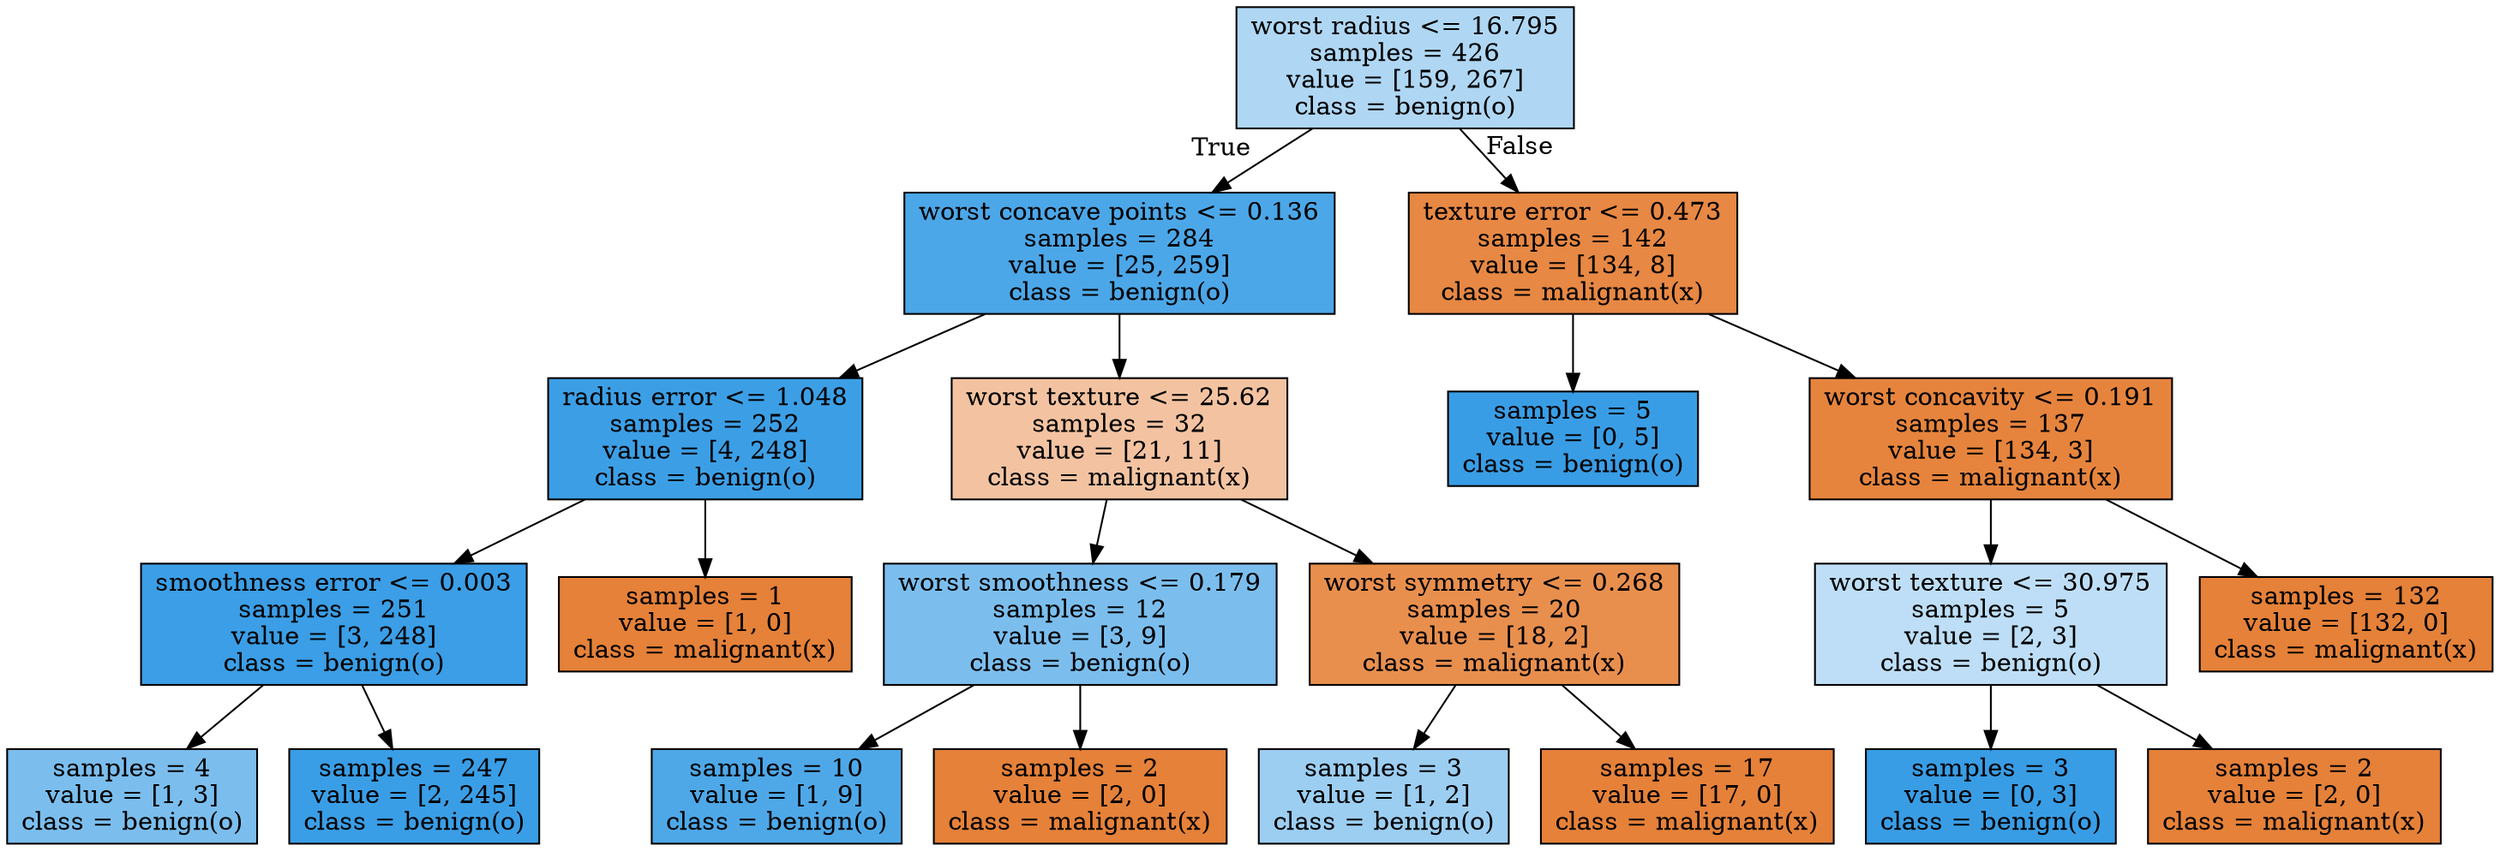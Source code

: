 digraph Tree {
node [shape=box, style="filled", color="black"] ;
0 [label="worst radius <= 16.795\nsamples = 426\nvalue = [159, 267]\nclass = benign(o)", fillcolor="#399de567"] ;
1 [label="worst concave points <= 0.136\nsamples = 284\nvalue = [25, 259]\nclass = benign(o)", fillcolor="#399de5e6"] ;
0 -> 1 [labeldistance=2.5, labelangle=45, headlabel="True"] ;
2 [label="radius error <= 1.048\nsamples = 252\nvalue = [4, 248]\nclass = benign(o)", fillcolor="#399de5fb"] ;
1 -> 2 ;
3 [label="smoothness error <= 0.003\nsamples = 251\nvalue = [3, 248]\nclass = benign(o)", fillcolor="#399de5fc"] ;
2 -> 3 ;
4 [label="samples = 4\nvalue = [1, 3]\nclass = benign(o)", fillcolor="#399de5aa"] ;
3 -> 4 ;
5 [label="samples = 247\nvalue = [2, 245]\nclass = benign(o)", fillcolor="#399de5fd"] ;
3 -> 5 ;
6 [label="samples = 1\nvalue = [1, 0]\nclass = malignant(x)", fillcolor="#e58139ff"] ;
2 -> 6 ;
7 [label="worst texture <= 25.62\nsamples = 32\nvalue = [21, 11]\nclass = malignant(x)", fillcolor="#e5813979"] ;
1 -> 7 ;
8 [label="worst smoothness <= 0.179\nsamples = 12\nvalue = [3, 9]\nclass = benign(o)", fillcolor="#399de5aa"] ;
7 -> 8 ;
9 [label="samples = 10\nvalue = [1, 9]\nclass = benign(o)", fillcolor="#399de5e3"] ;
8 -> 9 ;
10 [label="samples = 2\nvalue = [2, 0]\nclass = malignant(x)", fillcolor="#e58139ff"] ;
8 -> 10 ;
11 [label="worst symmetry <= 0.268\nsamples = 20\nvalue = [18, 2]\nclass = malignant(x)", fillcolor="#e58139e3"] ;
7 -> 11 ;
12 [label="samples = 3\nvalue = [1, 2]\nclass = benign(o)", fillcolor="#399de57f"] ;
11 -> 12 ;
13 [label="samples = 17\nvalue = [17, 0]\nclass = malignant(x)", fillcolor="#e58139ff"] ;
11 -> 13 ;
14 [label="texture error <= 0.473\nsamples = 142\nvalue = [134, 8]\nclass = malignant(x)", fillcolor="#e58139f0"] ;
0 -> 14 [labeldistance=2.5, labelangle=-45, headlabel="False"] ;
15 [label="samples = 5\nvalue = [0, 5]\nclass = benign(o)", fillcolor="#399de5ff"] ;
14 -> 15 ;
16 [label="worst concavity <= 0.191\nsamples = 137\nvalue = [134, 3]\nclass = malignant(x)", fillcolor="#e58139f9"] ;
14 -> 16 ;
17 [label="worst texture <= 30.975\nsamples = 5\nvalue = [2, 3]\nclass = benign(o)", fillcolor="#399de555"] ;
16 -> 17 ;
18 [label="samples = 3\nvalue = [0, 3]\nclass = benign(o)", fillcolor="#399de5ff"] ;
17 -> 18 ;
19 [label="samples = 2\nvalue = [2, 0]\nclass = malignant(x)", fillcolor="#e58139ff"] ;
17 -> 19 ;
20 [label="samples = 132\nvalue = [132, 0]\nclass = malignant(x)", fillcolor="#e58139ff"] ;
16 -> 20 ;
}